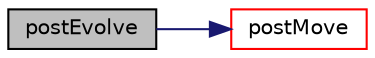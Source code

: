 digraph "postEvolve"
{
  bgcolor="transparent";
  edge [fontname="Helvetica",fontsize="10",labelfontname="Helvetica",labelfontsize="10"];
  node [fontname="Helvetica",fontsize="10",shape=record];
  rankdir="LR";
  Node1 [label="postEvolve",height=0.2,width=0.4,color="black", fillcolor="grey75", style="filled", fontcolor="black"];
  Node1 -> Node2 [color="midnightblue",fontsize="10",style="solid",fontname="Helvetica"];
  Node2 [label="postMove",height=0.2,width=0.4,color="red",URL="$a01815.html#a1f4d7944e1528833539972e8c26eb3d8",tooltip="Post-move hook. "];
}
